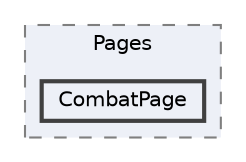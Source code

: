 digraph "Bloberts/Scripts/UI/Pages/CombatPage"
{
 // LATEX_PDF_SIZE
  bgcolor="transparent";
  edge [fontname=Helvetica,fontsize=10,labelfontname=Helvetica,labelfontsize=10];
  node [fontname=Helvetica,fontsize=10,shape=box,height=0.2,width=0.4];
  compound=true
  subgraph clusterdir_0ec4a9d89eea34853c2ecb2ecdbd9dde {
    graph [ bgcolor="#edf0f7", pencolor="grey50", label="Pages", fontname=Helvetica,fontsize=10 style="filled,dashed", URL="dir_0ec4a9d89eea34853c2ecb2ecdbd9dde.html",tooltip=""]
  dir_c9ee6451f5ac092d79698e27befd3753 [label="CombatPage", fillcolor="#edf0f7", color="grey25", style="filled,bold", URL="dir_c9ee6451f5ac092d79698e27befd3753.html",tooltip=""];
  }
}
